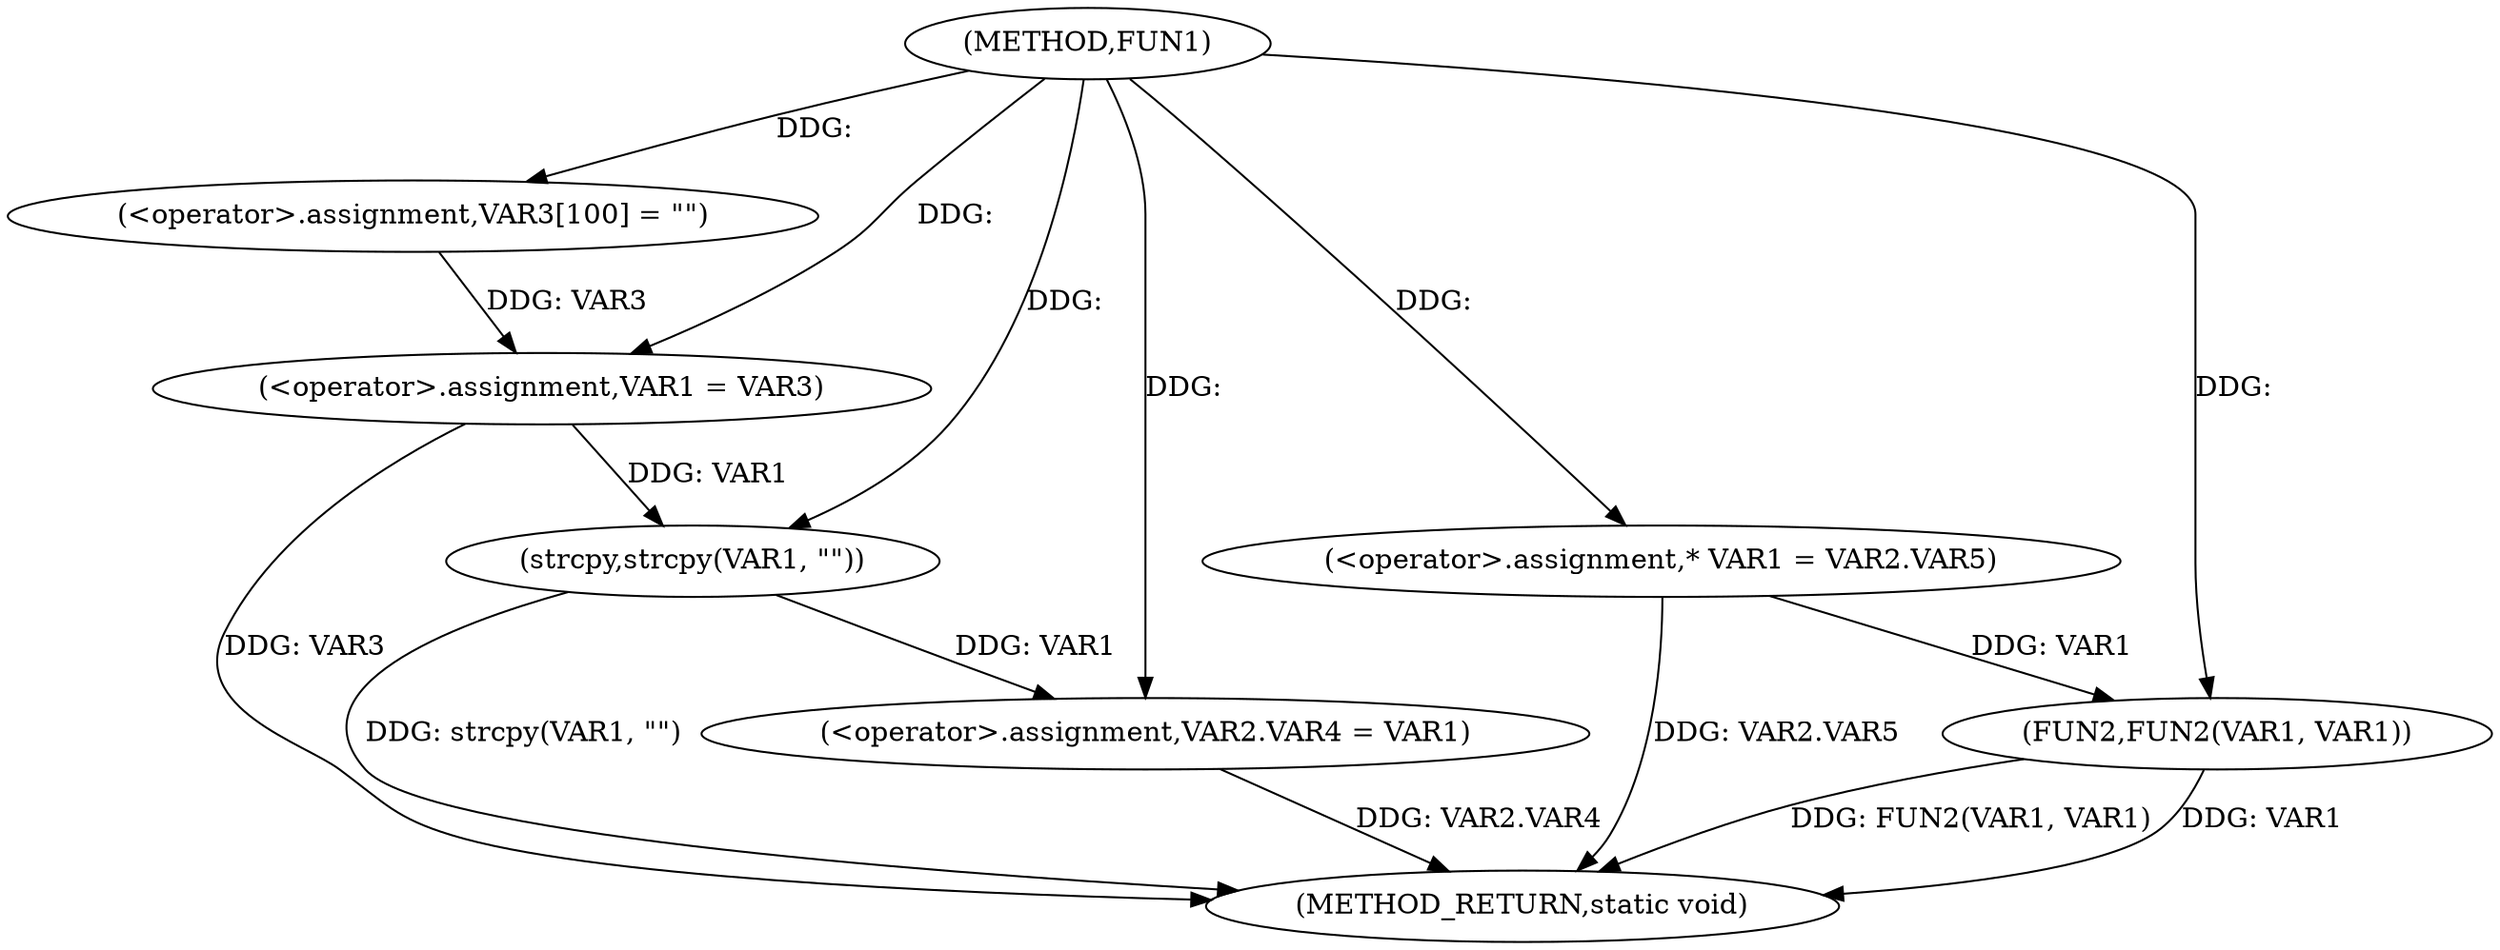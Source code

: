 digraph FUN1 {  
"1000100" [label = "(METHOD,FUN1)" ]
"1000129" [label = "(METHOD_RETURN,static void)" ]
"1000105" [label = "(<operator>.assignment,VAR3[100] = \"\")" ]
"1000108" [label = "(<operator>.assignment,VAR1 = VAR3)" ]
"1000111" [label = "(strcpy,strcpy(VAR1, \"\"))" ]
"1000114" [label = "(<operator>.assignment,VAR2.VAR4 = VAR1)" ]
"1000121" [label = "(<operator>.assignment,* VAR1 = VAR2.VAR5)" ]
"1000126" [label = "(FUN2,FUN2(VAR1, VAR1))" ]
  "1000126" -> "1000129"  [ label = "DDG: FUN2(VAR1, VAR1)"] 
  "1000121" -> "1000129"  [ label = "DDG: VAR2.VAR5"] 
  "1000126" -> "1000129"  [ label = "DDG: VAR1"] 
  "1000108" -> "1000129"  [ label = "DDG: VAR3"] 
  "1000111" -> "1000129"  [ label = "DDG: strcpy(VAR1, \"\")"] 
  "1000114" -> "1000129"  [ label = "DDG: VAR2.VAR4"] 
  "1000100" -> "1000105"  [ label = "DDG: "] 
  "1000105" -> "1000108"  [ label = "DDG: VAR3"] 
  "1000100" -> "1000108"  [ label = "DDG: "] 
  "1000108" -> "1000111"  [ label = "DDG: VAR1"] 
  "1000100" -> "1000111"  [ label = "DDG: "] 
  "1000111" -> "1000114"  [ label = "DDG: VAR1"] 
  "1000100" -> "1000114"  [ label = "DDG: "] 
  "1000100" -> "1000121"  [ label = "DDG: "] 
  "1000121" -> "1000126"  [ label = "DDG: VAR1"] 
  "1000100" -> "1000126"  [ label = "DDG: "] 
}
